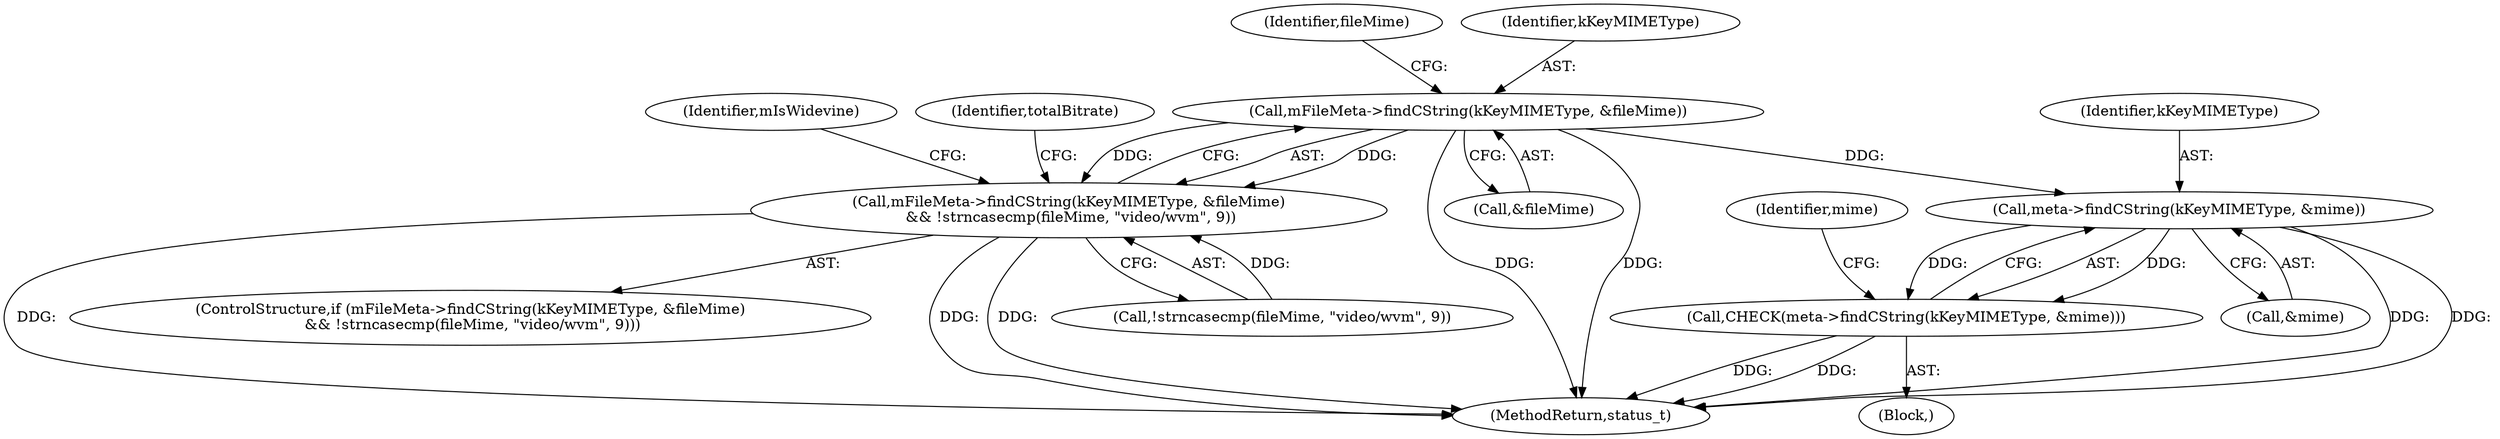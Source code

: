 digraph "0_Android_f81038006b4c59a5a148dcad887371206033c28f@pointer" {
"1000230" [label="(Call,mFileMeta->findCString(kKeyMIMEType, &fileMime))"];
"1000229" [label="(Call,mFileMeta->findCString(kKeyMIMEType, &fileMime)\n && !strncasecmp(fileMime, \"video/wvm\", 9))"];
"1000281" [label="(Call,meta->findCString(kKeyMIMEType, &mime))"];
"1000280" [label="(Call,CHECK(meta->findCString(kKeyMIMEType, &mime)))"];
"1000228" [label="(ControlStructure,if (mFileMeta->findCString(kKeyMIMEType, &fileMime)\n && !strncasecmp(fileMime, \"video/wvm\", 9)))"];
"1000234" [label="(Call,!strncasecmp(fileMime, \"video/wvm\", 9))"];
"1000230" [label="(Call,mFileMeta->findCString(kKeyMIMEType, &fileMime))"];
"1000241" [label="(Identifier,mIsWidevine)"];
"1000283" [label="(Call,&mime)"];
"1000245" [label="(Identifier,totalBitrate)"];
"1000236" [label="(Identifier,fileMime)"];
"1000231" [label="(Identifier,kKeyMIMEType)"];
"1000229" [label="(Call,mFileMeta->findCString(kKeyMIMEType, &fileMime)\n && !strncasecmp(fileMime, \"video/wvm\", 9))"];
"1000424" [label="(MethodReturn,status_t)"];
"1000268" [label="(Block,)"];
"1000282" [label="(Identifier,kKeyMIMEType)"];
"1000232" [label="(Call,&fileMime)"];
"1000281" [label="(Call,meta->findCString(kKeyMIMEType, &mime))"];
"1000280" [label="(Call,CHECK(meta->findCString(kKeyMIMEType, &mime)))"];
"1000288" [label="(Identifier,mime)"];
"1000230" -> "1000229"  [label="AST: "];
"1000230" -> "1000232"  [label="CFG: "];
"1000231" -> "1000230"  [label="AST: "];
"1000232" -> "1000230"  [label="AST: "];
"1000236" -> "1000230"  [label="CFG: "];
"1000229" -> "1000230"  [label="CFG: "];
"1000230" -> "1000424"  [label="DDG: "];
"1000230" -> "1000424"  [label="DDG: "];
"1000230" -> "1000229"  [label="DDG: "];
"1000230" -> "1000229"  [label="DDG: "];
"1000230" -> "1000281"  [label="DDG: "];
"1000229" -> "1000228"  [label="AST: "];
"1000229" -> "1000234"  [label="CFG: "];
"1000234" -> "1000229"  [label="AST: "];
"1000241" -> "1000229"  [label="CFG: "];
"1000245" -> "1000229"  [label="CFG: "];
"1000229" -> "1000424"  [label="DDG: "];
"1000229" -> "1000424"  [label="DDG: "];
"1000229" -> "1000424"  [label="DDG: "];
"1000234" -> "1000229"  [label="DDG: "];
"1000281" -> "1000280"  [label="AST: "];
"1000281" -> "1000283"  [label="CFG: "];
"1000282" -> "1000281"  [label="AST: "];
"1000283" -> "1000281"  [label="AST: "];
"1000280" -> "1000281"  [label="CFG: "];
"1000281" -> "1000424"  [label="DDG: "];
"1000281" -> "1000424"  [label="DDG: "];
"1000281" -> "1000280"  [label="DDG: "];
"1000281" -> "1000280"  [label="DDG: "];
"1000280" -> "1000268"  [label="AST: "];
"1000288" -> "1000280"  [label="CFG: "];
"1000280" -> "1000424"  [label="DDG: "];
"1000280" -> "1000424"  [label="DDG: "];
}
